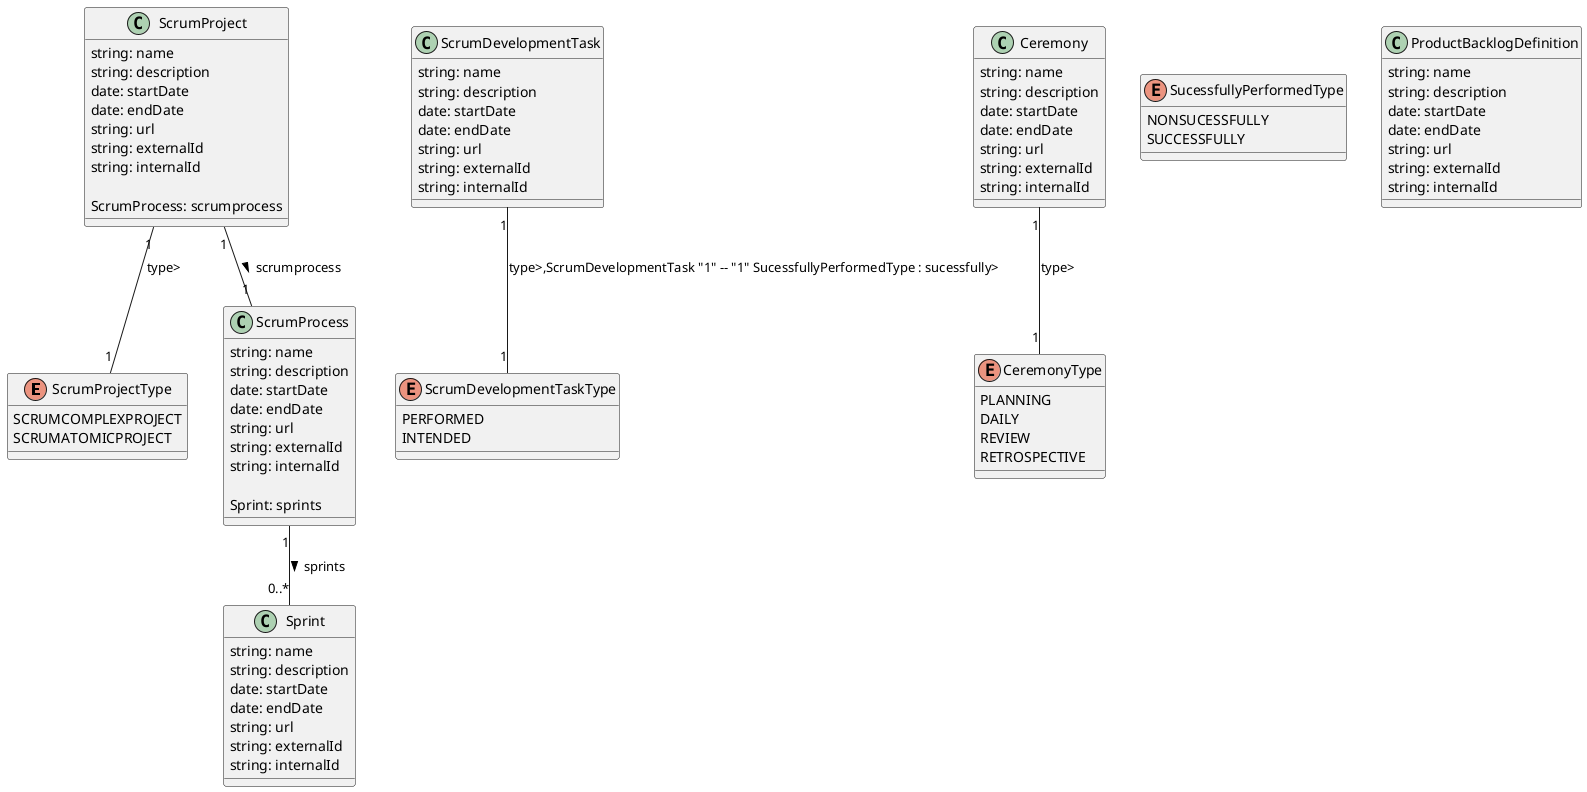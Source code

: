 @startuml ScrumProcess
enum ScrumProjectType {
    SCRUMCOMPLEXPROJECT
    SCRUMATOMICPROJECT
}
enum ScrumDevelopmentTaskType {
    PERFORMED
    INTENDED
}
enum CeremonyType {
    PLANNING
    DAILY
    REVIEW
    RETROSPECTIVE
}
enum SucessfullyPerformedType {
    NONSUCESSFULLY
    SUCCESSFULLY
}

class ScrumProject {
string: name
string: description
date: startDate
date: endDate
string: url
string: externalId
string: internalId

ScrumProcess: scrumprocess
}

ScrumProject "1" -- "1" ScrumProjectType : type>
ScrumProject "1" -- "1" ScrumProcess : scrumprocess >

class ScrumProcess {
string: name
string: description
date: startDate
date: endDate
string: url
string: externalId
string: internalId

Sprint: sprints
}


ScrumProcess "1" -- "0..*" Sprint : sprints >

class ProductBacklogDefinition {
string: name
string: description
date: startDate
date: endDate
string: url
string: externalId
string: internalId

}



class Sprint {
string: name
string: description
date: startDate
date: endDate
string: url
string: externalId
string: internalId

}



class Ceremony {
string: name
string: description
date: startDate
date: endDate
string: url
string: externalId
string: internalId

}

Ceremony "1" -- "1" CeremonyType : type>

class ScrumDevelopmentTask {
string: name
string: description
date: startDate
date: endDate
string: url
string: externalId
string: internalId

}

ScrumDevelopmentTask "1" -- "1" ScrumDevelopmentTaskType : type>,ScrumDevelopmentTask "1" -- "1" SucessfullyPerformedType : sucessfully>

@enduml
